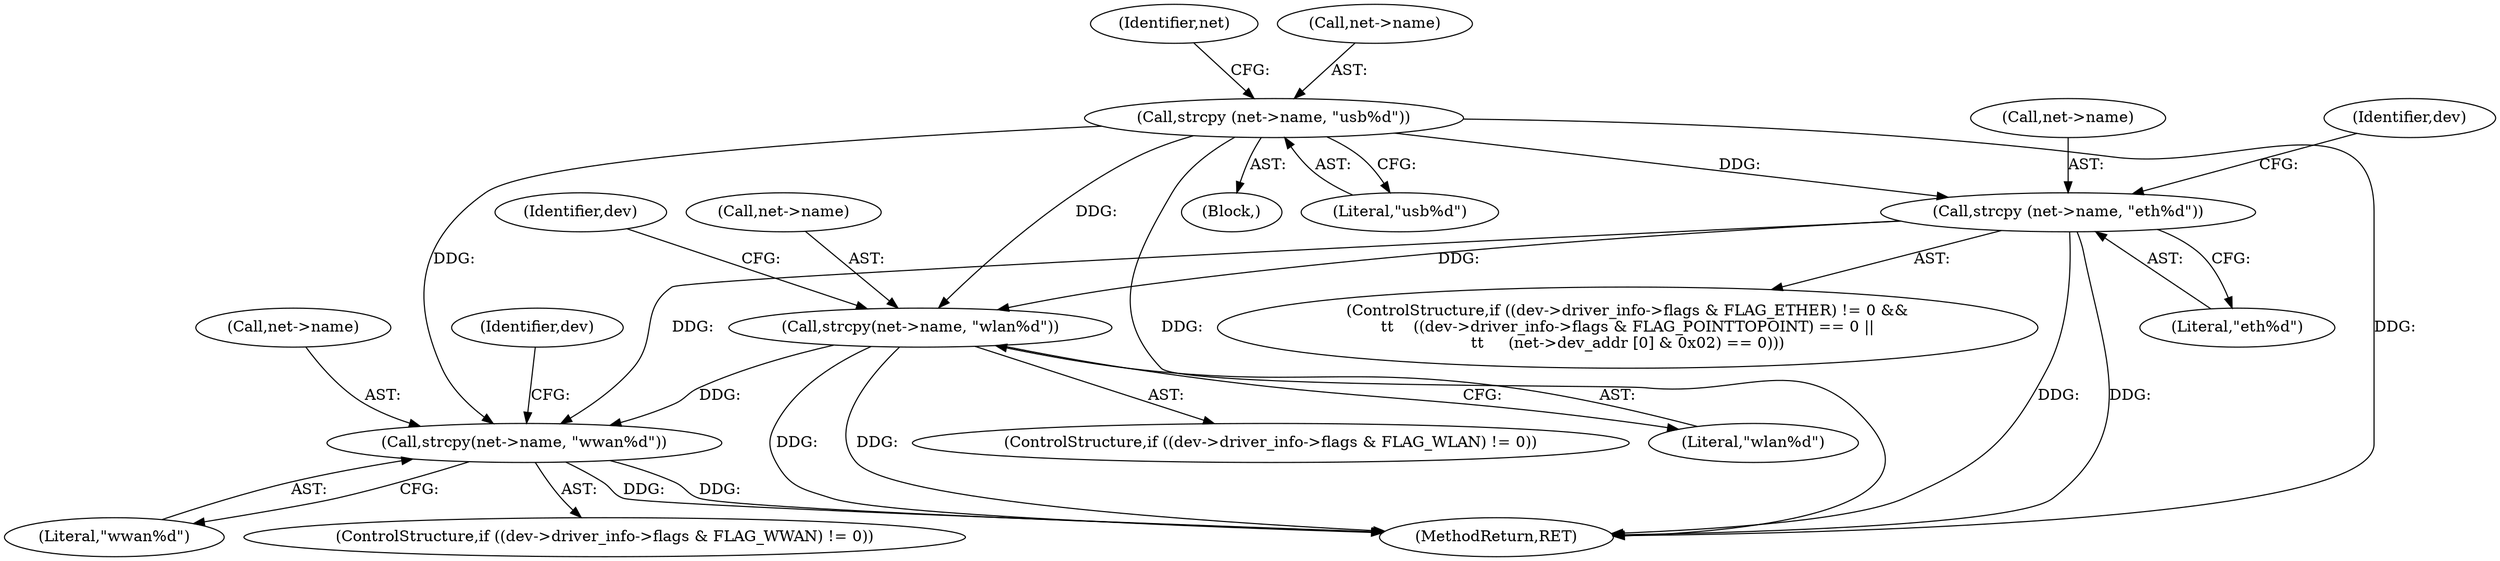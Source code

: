 digraph "0_linux_1666984c8625b3db19a9abc298931d35ab7bc64b@API" {
"1000418" [label="(Call,strcpy (net->name, \"eth%d\"))"];
"1000333" [label="(Call,strcpy (net->name, \"usb%d\"))"];
"1000433" [label="(Call,strcpy(net->name, \"wlan%d\"))"];
"1000448" [label="(Call,strcpy(net->name, \"wwan%d\"))"];
"1000433" [label="(Call,strcpy(net->name, \"wlan%d\"))"];
"1000418" [label="(Call,strcpy (net->name, \"eth%d\"))"];
"1000437" [label="(Literal,\"wlan%d\")"];
"1000443" [label="(Identifier,dev)"];
"1000340" [label="(Identifier,net)"];
"1000438" [label="(ControlStructure,if ((dev->driver_info->flags & FLAG_WWAN) != 0))"];
"1000333" [label="(Call,strcpy (net->name, \"usb%d\"))"];
"1000449" [label="(Call,net->name)"];
"1000113" [label="(Block,)"];
"1000422" [label="(Literal,\"eth%d\")"];
"1000428" [label="(Identifier,dev)"];
"1000388" [label="(ControlStructure,if ((dev->driver_info->flags & FLAG_ETHER) != 0 &&\n\t\t    ((dev->driver_info->flags & FLAG_POINTTOPOINT) == 0 ||\n\t\t     (net->dev_addr [0] & 0x02) == 0)))"];
"1000419" [label="(Call,net->name)"];
"1000434" [label="(Call,net->name)"];
"1000334" [label="(Call,net->name)"];
"1000337" [label="(Literal,\"usb%d\")"];
"1000458" [label="(Identifier,dev)"];
"1000423" [label="(ControlStructure,if ((dev->driver_info->flags & FLAG_WLAN) != 0))"];
"1000762" [label="(MethodReturn,RET)"];
"1000448" [label="(Call,strcpy(net->name, \"wwan%d\"))"];
"1000452" [label="(Literal,\"wwan%d\")"];
"1000418" -> "1000388"  [label="AST: "];
"1000418" -> "1000422"  [label="CFG: "];
"1000419" -> "1000418"  [label="AST: "];
"1000422" -> "1000418"  [label="AST: "];
"1000428" -> "1000418"  [label="CFG: "];
"1000418" -> "1000762"  [label="DDG: "];
"1000418" -> "1000762"  [label="DDG: "];
"1000333" -> "1000418"  [label="DDG: "];
"1000418" -> "1000433"  [label="DDG: "];
"1000418" -> "1000448"  [label="DDG: "];
"1000333" -> "1000113"  [label="AST: "];
"1000333" -> "1000337"  [label="CFG: "];
"1000334" -> "1000333"  [label="AST: "];
"1000337" -> "1000333"  [label="AST: "];
"1000340" -> "1000333"  [label="CFG: "];
"1000333" -> "1000762"  [label="DDG: "];
"1000333" -> "1000762"  [label="DDG: "];
"1000333" -> "1000433"  [label="DDG: "];
"1000333" -> "1000448"  [label="DDG: "];
"1000433" -> "1000423"  [label="AST: "];
"1000433" -> "1000437"  [label="CFG: "];
"1000434" -> "1000433"  [label="AST: "];
"1000437" -> "1000433"  [label="AST: "];
"1000443" -> "1000433"  [label="CFG: "];
"1000433" -> "1000762"  [label="DDG: "];
"1000433" -> "1000762"  [label="DDG: "];
"1000433" -> "1000448"  [label="DDG: "];
"1000448" -> "1000438"  [label="AST: "];
"1000448" -> "1000452"  [label="CFG: "];
"1000449" -> "1000448"  [label="AST: "];
"1000452" -> "1000448"  [label="AST: "];
"1000458" -> "1000448"  [label="CFG: "];
"1000448" -> "1000762"  [label="DDG: "];
"1000448" -> "1000762"  [label="DDG: "];
}
